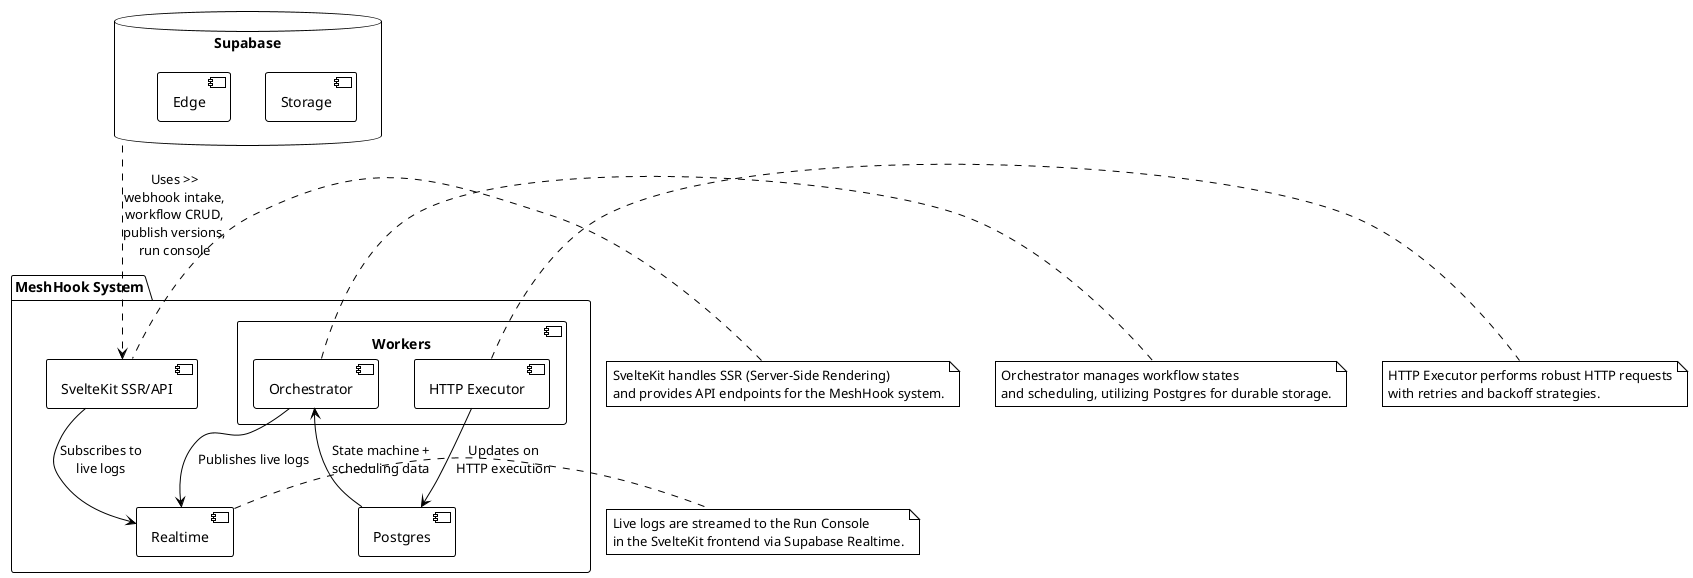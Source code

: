 @startuml
!theme plain

package "MeshHook System" {
    component [SvelteKit SSR/API] as SvelteKit
    component [Supabase Realtime] as Realtime
    component [Postgres DB] as Postgres
    component [Workers] {
        component [Orchestrator] as Orchestrator
        component [HTTP Executor] as HTTPExecutor
    }
}

database "Supabase" {
    [Postgres]
    [Realtime]
    [Storage]
    [Edge]
}

[Supabase] ..> [SvelteKit] : Uses >>\nwebhook intake,\nworkflow CRUD,\npublish versions,\nrun console
[SvelteKit] --> [Realtime] : Subscribes to\nlive logs
[Postgres] --> [Orchestrator] : State machine +\nscheduling data
[HTTPExecutor] --> [Postgres] : Updates on\nHTTP execution
[Orchestrator] --> [Realtime] : Publishes live logs

note right of [Realtime]
  Live logs are streamed to the Run Console
  in the SvelteKit frontend via Supabase Realtime.
end note

note left of [SvelteKit]
  SvelteKit handles SSR (Server-Side Rendering)
  and provides API endpoints for the MeshHook system.
end note

note right of [Orchestrator]
  Orchestrator manages workflow states
  and scheduling, utilizing Postgres for durable storage.
end note

note right of [HTTPExecutor]
  HTTP Executor performs robust HTTP requests
  with retries and backoff strategies.
end note

@enduml